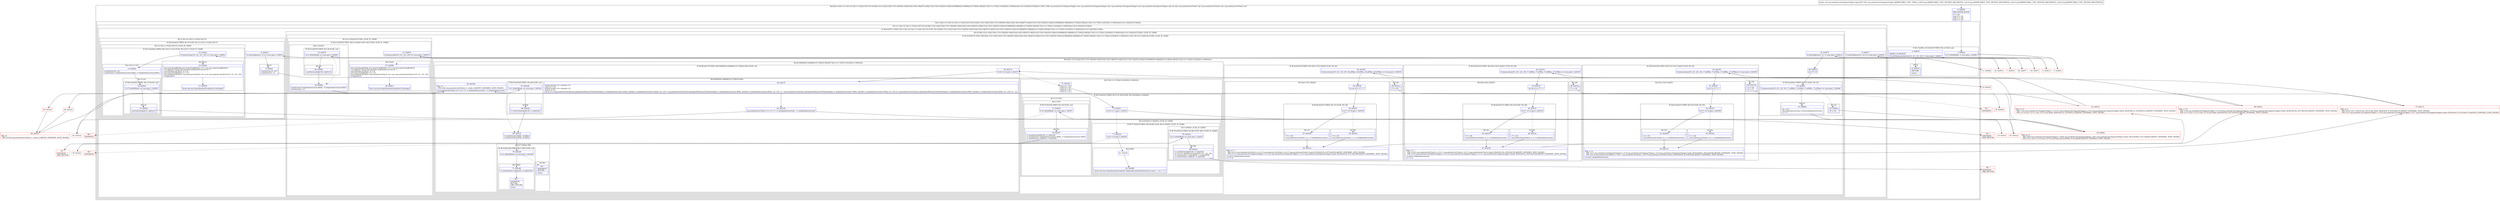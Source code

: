 digraph "CFG fororg.osmdroid.util.SegmentClipper.clip(JJJJ)V" {
subgraph cluster_Region_682907474 {
label = "R(2:0|(2:(1:4)|(1:(1:(1:9)(1:(2:13|(1:(1:15)))(2:16|17)))(1:(6:29|(1:31)(1:32)|(3:35|(1:37)(1:38)|39)(1:40)|(3:43|(1:45)(1:46)|47)(1:48)|(3:51|(1:53)(1:54)|55)(1:56)|(2:(6:59|60|63|(1:68)|69|(2:(2:71|85)|(1:86)))|(2:72|(1:(1:(1:76)))(1:(2:81|82)(1:(1:80)(0))))))(1:(2:(1:24)|25)(2:27|28)))))) | DECL_VAR: org.osmdroid.util.SegmentClipper null, org.osmdroid.util.SegmentClipper null, org.osmdroid.util.SegmentClipper null, org.osmdroid.util.SegmentClipper null, int null, org.osmdroid.util.PointL null, org.osmdroid.util.PointL null, org.osmdroid.util.PointL null\l";
node [shape=record,color=blue];
Node_0 [shape=record,label="{0\:\ 0x0000|MTH_ENTER_BLOCK\l|r7 = r18\llong r5 = r21\llong r3 = r23\llong r1 = r25\l}"];
subgraph cluster_Region_1519191908 {
label = "R(2:(1:4)|(1:(1:(1:9)(1:(2:13|(1:(1:15)))(2:16|17)))(1:(6:29|(1:31)(1:32)|(3:35|(1:37)(1:38)|39)(1:40)|(3:43|(1:45)(1:46)|47)(1:48)|(3:51|(1:53)(1:54)|55)(1:56)|(2:(6:59|60|63|(1:68)|69|(2:(2:71|85)|(1:86)))|(2:72|(1:(1:(1:76)))(1:(2:81|82)(1:(1:80)(0))))))(1:(2:(1:24)|25)(2:27|28)))))";
node [shape=record,color=blue];
subgraph cluster_IfRegion_648793791 {
label = "IF [B:1:0x000a, B:3:0x0010] THEN: R(1:4) ELSE: null";
node [shape=record,color=blue];
Node_1 [shape=record,label="{1\:\ 0x000a|if (r7.mPathMode != true) goto L_0x000c\l}"];
Node_3 [shape=record,label="{3\:\ 0x0010|ADDED_TO_REGION\l|if (isOnTheSameSideOut(r19, r21, r23, r25) != false) goto L_0x0012\l}"];
subgraph cluster_Region_1941097643 {
label = "R(1:4)";
node [shape=record,color=blue];
Node_4 [shape=record,label="{4\:\ 0x0012|RETURN\l|return\l}"];
}
}
subgraph cluster_Region_1114837530 {
label = "R(1:(1:(1:9)(1:(2:13|(1:(1:15)))(2:16|17)))(1:(6:29|(1:31)(1:32)|(3:35|(1:37)(1:38)|39)(1:40)|(3:43|(1:45)(1:46)|47)(1:48)|(3:51|(1:53)(1:54)|55)(1:56)|(2:(6:59|60|63|(1:68)|69|(2:(2:71|85)|(1:86)))|(2:72|(1:(1:(1:76)))(1:(2:81|82)(1:(1:80)(0))))))(1:(2:(1:24)|25)(2:27|28))))";
node [shape=record,color=blue];
subgraph cluster_IfRegion_1895271191 {
label = "IF [B:6:0x0017] THEN: R(1:(1:9)(1:(2:13|(1:(1:15)))(2:16|17))) ELSE: R(1:(6:29|(1:31)(1:32)|(3:35|(1:37)(1:38)|39)(1:40)|(3:43|(1:45)(1:46)|47)(1:48)|(3:51|(1:53)(1:54)|55)(1:56)|(2:(6:59|60|63|(1:68)|69|(2:(2:71|85)|(1:86)))|(2:72|(1:(1:(1:76)))(1:(2:81|82)(1:(1:80)(0))))))(1:(2:(1:24)|25)(2:27|28)))";
node [shape=record,color=blue];
Node_6 [shape=record,label="{6\:\ 0x0017|if (isInClipArea(r19, r21) == true) goto L_0x0019\l}"];
subgraph cluster_Region_139554176 {
label = "R(1:(1:9)(1:(2:13|(1:(1:15)))(2:16|17)))";
node [shape=record,color=blue];
subgraph cluster_IfRegion_549903417 {
label = "IF [B:8:0x001d] THEN: R(1:9) ELSE: R(1:(2:13|(1:(1:15)))(2:16|17))";
node [shape=record,color=blue];
Node_8 [shape=record,label="{8\:\ 0x001d|if (isInClipArea(r3, r1) == true) goto L_0x001f\l}"];
subgraph cluster_Region_380319520 {
label = "R(1:9)";
node [shape=record,color=blue];
Node_9 [shape=record,label="{9\:\ 0x001f|nextVertex(r19, r21)\lnextVertex(r3, r1)\l}"];
}
subgraph cluster_Region_1835216821 {
label = "R(1:(2:13|(1:(1:15)))(2:16|17)) | ELSE_IF_CHAIN\l";
node [shape=record,color=blue];
subgraph cluster_IfRegion_928650177 {
label = "IF [B:12:0x002a] THEN: R(2:13|(1:(1:15))) ELSE: R(2:16|17) | ELSE_IF_CHAIN\l";
node [shape=record,color=blue];
Node_12 [shape=record,label="{12\:\ 0x002a|if (intersection(r19, r21, r23, r25) == true) goto L_0x002c\l}"];
subgraph cluster_Region_2067368206 {
label = "R(2:13|(1:(1:15)))";
node [shape=record,color=blue];
Node_13 [shape=record,label="{13\:\ 0x002c|nextVertex(r19, r21)\lnextVertex(r7.mOptimIntersection.f444x, r7.mOptimIntersection.f445y)\l}"];
subgraph cluster_Region_2022164100 {
label = "R(1:(1:15))";
node [shape=record,color=blue];
subgraph cluster_IfRegion_208490662 {
label = "IF [B:14:0x003c] THEN: R(1:15) ELSE: null";
node [shape=record,color=blue];
Node_14 [shape=record,label="{14\:\ 0x003c|if (r7.mPathMode == true) goto L_0x003e\l}"];
subgraph cluster_Region_481291360 {
label = "R(1:15)";
node [shape=record,color=blue];
Node_15 [shape=record,label="{15\:\ 0x003e|nextVertex(clipX(r3), clipY(r1))\l}"];
}
}
}
}
subgraph cluster_Region_1820134139 {
label = "R(2:16|17)";
node [shape=record,color=blue];
Node_16 [shape=record,label="{16\:\ 0x004a|java.lang.StringBuilder java.lang.StringBuilder r15 = new java.lang.StringBuilder()\lr15.append(\"Cannot find expected mOptimIntersection for \")\lorg.osmdroid.util.RectL r5 = r8\ljava.lang.StringBuilder r3 = r15\lorg.osmdroid.util.RectL org.osmdroid.util.RectL r8 = new org.osmdroid.util.RectL(r19, r21, r23, r25)\lr3.append(r5)\l}"];
Node_17 [shape=record,label="{17\:\ 0x0070|throw new java.lang.RuntimeException(r3.toString())\l}"];
}
}
}
}
}
subgraph cluster_Region_1800314609 {
label = "R(1:(6:29|(1:31)(1:32)|(3:35|(1:37)(1:38)|39)(1:40)|(3:43|(1:45)(1:46)|47)(1:48)|(3:51|(1:53)(1:54)|55)(1:56)|(2:(6:59|60|63|(1:68)|69|(2:(2:71|85)|(1:86)))|(2:72|(1:(1:(1:76)))(1:(2:81|82)(1:(1:80)(0))))))(1:(2:(1:24)|25)(2:27|28))) | ELSE_IF_CHAIN\l";
node [shape=record,color=blue];
subgraph cluster_IfRegion_508301380 {
label = "IF [B:19:0x0075] THEN: R(6:29|(1:31)(1:32)|(3:35|(1:37)(1:38)|39)(1:40)|(3:43|(1:45)(1:46)|47)(1:48)|(3:51|(1:53)(1:54)|55)(1:56)|(2:(6:59|60|63|(1:68)|69|(2:(2:71|85)|(1:86)))|(2:72|(1:(1:(1:76)))(1:(2:81|82)(1:(1:80)(0)))))) ELSE: R(1:(2:(1:24)|25)(2:27|28)) | ELSE_IF_CHAIN\l";
node [shape=record,color=blue];
Node_19 [shape=record,label="{19\:\ 0x0075|if (isInClipArea(r3, r1) != true) goto L_0x00c2\l}"];
subgraph cluster_Region_1201669304 {
label = "R(6:29|(1:31)(1:32)|(3:35|(1:37)(1:38)|39)(1:40)|(3:43|(1:45)(1:46)|47)(1:48)|(3:51|(1:53)(1:54)|55)(1:56)|(2:(6:59|60|63|(1:68)|69|(2:(2:71|85)|(1:86)))|(2:72|(1:(1:(1:76)))(1:(2:81|82)(1:(1:80)(0))))))";
node [shape=record,color=blue];
Node_29 [shape=record,label="{29\:\ 0x00c2|int r17 = 0\l}"];
subgraph cluster_IfRegion_1544035183 {
label = "IF [B:30:0x00dc] THEN: R(1:31) ELSE: R(1:32)";
node [shape=record,color=blue];
Node_30 [shape=record,label="{30\:\ 0x00dc|if (intersection(r19, r21, r23, r25, r7.mXMin, r7.mYMin, r7.mXMin, r7.mYMax) == true) goto L_0x00de\l}"];
subgraph cluster_Region_1000773090 {
label = "R(1:31)";
node [shape=record,color=blue];
Node_31 [shape=record,label="{31\:\ 0x00de|r8 = r18\lr8.mOptimIntersection1.set(r8.mOptimIntersection)\lr17 = 1\l}"];
}
subgraph cluster_Region_1977898973 {
label = "R(1:32)";
node [shape=record,color=blue];
Node_32 [shape=record,label="{32\:\ 0x00ea|r8 = r18\l}"];
}
}
subgraph cluster_IfRegion_452806028 {
label = "IF [B:34:0x0103] THEN: R(3:35|(1:37)(1:38)|39) ELSE: R(1:40)";
node [shape=record,color=blue];
Node_34 [shape=record,label="{34\:\ 0x0103|if (intersection(r19, r21, r23, r25, r8.mXMax, r8.mYMin, r8.mXMax, r8.mYMax) == true) goto L_0x0105\l}"];
subgraph cluster_Region_1514128933 {
label = "R(3:35|(1:37)(1:38)|39)";
node [shape=record,color=blue];
Node_35 [shape=record,label="{35\:\ 0x0105|int int r0 = r17 + 1\l}"];
subgraph cluster_IfRegion_2095367146 {
label = "IF [B:36:0x0107] THEN: R(1:37) ELSE: R(1:38)";
node [shape=record,color=blue];
Node_36 [shape=record,label="{36\:\ 0x0107|if (r17 == 0) goto L_0x0109\l}"];
subgraph cluster_Region_1922748771 {
label = "R(1:37)";
node [shape=record,color=blue];
Node_37 [shape=record,label="{37\:\ 0x0109|r7 = r18\lorg.osmdroid.util.PointL r1 = r7.mOptimIntersection1\l}"];
}
subgraph cluster_Region_1312809233 {
label = "R(1:38)";
node [shape=record,color=blue];
Node_38 [shape=record,label="{38\:\ 0x010e|r7 = r18\lorg.osmdroid.util.PointL r1 = r7.mOptimIntersection2\l}"];
}
}
Node_39 [shape=record,label="{39\:\ 0x0112|PHI: r1 r7 \l  PHI: (r1v13 org.osmdroid.util.PointL) = (r1v14 org.osmdroid.util.PointL), (r1v15 org.osmdroid.util.PointL) binds: [B:38:0x010e, B:37:0x0109] A[DONT_GENERATE, DONT_INLINE]\l  PHI: (r7v13 org.osmdroid.util.SegmentClipper) = (r7v14 org.osmdroid.util.SegmentClipper), (r7v15 org.osmdroid.util.SegmentClipper) binds: [B:38:0x010e, B:37:0x0109] A[DONT_GENERATE, DONT_INLINE]\l|r1.set(r7.mOptimIntersection)\lr17 = r0\l}"];
}
subgraph cluster_Region_589528511 {
label = "R(1:40)";
node [shape=record,color=blue];
Node_40 [shape=record,label="{40\:\ 0x011a|r7 = r18\l}"];
}
}
subgraph cluster_IfRegion_2096352789 {
label = "IF [B:42:0x0133] THEN: R(3:43|(1:45)(1:46)|47) ELSE: R(1:48)";
node [shape=record,color=blue];
Node_42 [shape=record,label="{42\:\ 0x0133|if (intersection(r19, r21, r23, r25, r7.mXMin, r7.mYMin, r7.mXMax, r7.mYMin) == true) goto L_0x0135\l}"];
subgraph cluster_Region_613366976 {
label = "R(3:43|(1:45)(1:46)|47)";
node [shape=record,color=blue];
Node_43 [shape=record,label="{43\:\ 0x0135|int int r0 = r17 + 1\l}"];
subgraph cluster_IfRegion_567318922 {
label = "IF [B:44:0x0137] THEN: R(1:45) ELSE: R(1:46)";
node [shape=record,color=blue];
Node_44 [shape=record,label="{44\:\ 0x0137|if (r17 == 0) goto L_0x0139\l}"];
subgraph cluster_Region_753346590 {
label = "R(1:45)";
node [shape=record,color=blue];
Node_45 [shape=record,label="{45\:\ 0x0139|r7 = r18\lorg.osmdroid.util.PointL r1 = r7.mOptimIntersection1\l}"];
}
subgraph cluster_Region_492922314 {
label = "R(1:46)";
node [shape=record,color=blue];
Node_46 [shape=record,label="{46\:\ 0x013e|r7 = r18\lorg.osmdroid.util.PointL r1 = r7.mOptimIntersection2\l}"];
}
}
Node_47 [shape=record,label="{47\:\ 0x0142|PHI: r1 r7 \l  PHI: (r1v10 org.osmdroid.util.PointL) = (r1v11 org.osmdroid.util.PointL), (r1v12 org.osmdroid.util.PointL) binds: [B:46:0x013e, B:45:0x0139] A[DONT_GENERATE, DONT_INLINE]\l  PHI: (r7v9 org.osmdroid.util.SegmentClipper) = (r7v10 org.osmdroid.util.SegmentClipper), (r7v11 org.osmdroid.util.SegmentClipper) binds: [B:46:0x013e, B:45:0x0139] A[DONT_GENERATE, DONT_INLINE]\l|r1.set(r7.mOptimIntersection)\lr17 = r0\l}"];
}
subgraph cluster_Region_622275154 {
label = "R(1:48)";
node [shape=record,color=blue];
Node_48 [shape=record,label="{48\:\ 0x014a|r7 = r18\l}"];
}
}
subgraph cluster_IfRegion_1666547308 {
label = "IF [B:50:0x0163] THEN: R(3:51|(1:53)(1:54)|55) ELSE: R(1:56)";
node [shape=record,color=blue];
Node_50 [shape=record,label="{50\:\ 0x0163|if (intersection(r19, r21, r23, r25, r7.mXMin, r7.mYMax, r7.mXMax, r7.mYMax) == true) goto L_0x0165\l}"];
subgraph cluster_Region_91913595 {
label = "R(3:51|(1:53)(1:54)|55)";
node [shape=record,color=blue];
Node_51 [shape=record,label="{51\:\ 0x0165|int r0 = r17 + 1\l}"];
subgraph cluster_IfRegion_184345011 {
label = "IF [B:52:0x0167] THEN: R(1:53) ELSE: R(1:54)";
node [shape=record,color=blue];
Node_52 [shape=record,label="{52\:\ 0x0167|if (r17 == 0) goto L_0x0169\l}"];
subgraph cluster_Region_336268250 {
label = "R(1:53)";
node [shape=record,color=blue];
Node_53 [shape=record,label="{53\:\ 0x0169|r1 = r18\lorg.osmdroid.util.PointL r2 = r1.mOptimIntersection1\l}"];
}
subgraph cluster_Region_148043048 {
label = "R(1:54)";
node [shape=record,color=blue];
Node_54 [shape=record,label="{54\:\ 0x016e|r1 = r18\lorg.osmdroid.util.PointL r2 = r1.mOptimIntersection2\l}"];
}
}
Node_55 [shape=record,label="{55\:\ 0x0172|PHI: r1 r2 \l  PHI: (r1v7 org.osmdroid.util.SegmentClipper) = (r1v8 org.osmdroid.util.SegmentClipper), (r1v9 org.osmdroid.util.SegmentClipper) binds: [B:54:0x016e, B:53:0x0169] A[DONT_GENERATE, DONT_INLINE]\l  PHI: (r2v16 org.osmdroid.util.PointL) = (r2v17 org.osmdroid.util.PointL), (r2v18 org.osmdroid.util.PointL) binds: [B:54:0x016e, B:53:0x0169] A[DONT_GENERATE, DONT_INLINE]\l|r2.set(r1.mOptimIntersection)\l}"];
}
subgraph cluster_Region_1348307093 {
label = "R(1:56)";
node [shape=record,color=blue];
Node_56 [shape=record,label="{56\:\ 0x0178|r1 = r18\lr0 = r17\l}"];
}
}
subgraph cluster_Region_2140852746 {
label = "R(2:(6:59|60|63|(1:68)|69|(2:(2:71|85)|(1:86)))|(2:72|(1:(1:(1:76)))(1:(2:81|82)(1:(1:80)(0)))))";
node [shape=record,color=blue];
subgraph cluster_IfRegion_263928144 {
label = "IF [B:58:0x017d] THEN: R(6:59|60|63|(1:68)|69|(2:(2:71|85)|(1:86))) ELSE: null";
node [shape=record,color=blue];
Node_58 [shape=record,label="{58\:\ 0x017d|if (r0 == 2) goto L_0x017f\l}"];
subgraph cluster_Region_1142771544 {
label = "R(6:59|60|63|(1:68)|69|(2:(2:71|85)|(1:86)))";
node [shape=record,color=blue];
Node_59 [shape=record,label="{59\:\ 0x017f|double double r12 = (double) r19\llong r14 = r21\ldouble double r10 = (double) r14\llong r6 = r14\lint int r0 = (org.osmdroid.util.Distance.getSquaredDistanceToPoint((double) r1.mOptimIntersection1.f444x, (double) r1.mOptimIntersection1.f445y, r12, r10) \> org.osmdroid.util.Distance.getSquaredDistanceToPoint((double) r1.mOptimIntersection2.f444x, (double) r1.mOptimIntersection2.f445y, r12, r10) ? 1 : (org.osmdroid.util.Distance.getSquaredDistanceToPoint((double) r1.mOptimIntersection1.f444x, (double) r1.mOptimIntersection1.f445y, r12, r10) == org.osmdroid.util.Distance.getSquaredDistanceToPoint((double) r1.mOptimIntersection2.f444x, (double) r1.mOptimIntersection2.f445y, r12, r10) ? 0 : \-1))\l}"];
Node_60 [shape=record,label="{60\:\ 0x01a9|org.osmdroid.util.PointL r4 = r0 \< 0 ? r1.mOptimIntersection1 : r1.mOptimIntersection2\l}"];
Node_63 [shape=record,label="{63\:\ 0x01b0|PHI: r4 \l  PHI: (r4v6 org.osmdroid.util.PointL) =  binds: [] A[DONT_GENERATE, DONT_INLINE]\l|org.osmdroid.util.PointL r0 = r0 \< 0 ? r1.mOptimIntersection2 : r1.mOptimIntersection1\l}"];
subgraph cluster_IfRegion_1834671572 {
label = "IF [B:67:0x01b9] THEN: R(1:68) ELSE: null";
node [shape=record,color=blue];
Node_67 [shape=record,label="{67\:\ 0x01b9|if (r1.mPathMode == true) goto L_0x01bb\l}"];
subgraph cluster_Region_1430506300 {
label = "R(1:68)";
node [shape=record,color=blue];
Node_68 [shape=record,label="{68\:\ 0x01bb|r1.nextVertex(clipX(r19), r1.clipY(r6))\l}"];
}
}
Node_69 [shape=record,label="{69\:\ 0x01c6|r1.nextVertex(r4.f444x, r4.f445y)\lr1.nextVertex(r0.f444x, r0.f445y)\l}"];
subgraph cluster_Region_632580109 {
label = "R(2:(2:71|85)|(1:86))";
node [shape=record,color=blue];
subgraph cluster_IfRegion_211280947 {
label = "IF [B:70:0x01d6] THEN: R(2:71|85) ELSE: null";
node [shape=record,color=blue];
Node_70 [shape=record,label="{70\:\ 0x01d6|if (r1.mPathMode == true) goto L_0x01d8\l}"];
subgraph cluster_Region_1513106760 {
label = "R(2:71|85)";
node [shape=record,color=blue];
Node_71 [shape=record,label="{71\:\ 0x01d8|r1.nextVertex(r1.clipX(r23), r1.clipY(r25))\l}"];
Node_85 [shape=record,label="{85\:\ ?|SYNTHETIC\lRETURN\lORIG_RETURN\l|return\l}"];
}
}
subgraph cluster_Region_1631584167 {
label = "R(1:86)";
node [shape=record,color=blue];
Node_86 [shape=record,label="{86\:\ ?|SYNTHETIC\lRETURN\l|return\l}"];
}
}
}
}
subgraph cluster_Region_47342500 {
label = "R(2:72|(1:(1:(1:76)))(1:(2:81|82)(1:(1:80)(0))))";
node [shape=record,color=blue];
Node_72 [shape=record,label="{72\:\ 0x01e8|long r2 = r19\llong r4 = r23\llong r6 = r21\llong r8 = r25\l}"];
subgraph cluster_IfRegion_1733101453 {
label = "IF [B:73:0x01f1] THEN: R(1:(1:(1:76))) ELSE: R(1:(2:81|82)(1:(1:80)(0)))";
node [shape=record,color=blue];
Node_73 [shape=record,label="{73\:\ 0x01f1|if (r0 == 1) goto L_0x01f3\l}"];
subgraph cluster_Region_1414058283 {
label = "R(1:(1:(1:76)))";
node [shape=record,color=blue];
subgraph cluster_Region_256502919 {
label = "R(1:(1:76))";
node [shape=record,color=blue];
subgraph cluster_IfRegion_286648334 {
label = "IF [B:75:0x01f5] THEN: R(1:76) ELSE: null";
node [shape=record,color=blue];
Node_75 [shape=record,label="{75\:\ 0x01f5|if (r1.mPathMode == true) goto L_0x01f7\l}"];
subgraph cluster_Region_392174648 {
label = "R(1:76)";
node [shape=record,color=blue];
Node_76 [shape=record,label="{76\:\ 0x01f7|r1.nextVertex(clipX(r19), r1.clipY(r6))\lr1.nextVertex(r1.mOptimIntersection1.f444x, r1.mOptimIntersection1.f445y)\lr1.nextVertex(r1.clipX(r4), r1.clipY(r8))\l}"];
}
}
}
}
subgraph cluster_Region_518776014 {
label = "R(1:(2:81|82)(1:(1:80)(0))) | ELSE_IF_CHAIN\l";
node [shape=record,color=blue];
subgraph cluster_IfRegion_205041585 {
label = "IF [B:77:0x0219] THEN: R(2:81|82) ELSE: R(1:(1:80)(0)) | ELSE_IF_CHAIN\l";
node [shape=record,color=blue];
Node_77 [shape=record,label="{77\:\ 0x0219|if (r0 != 0) goto L_0x0245\l}"];
subgraph cluster_Region_1280661349 {
label = "R(2:81|82)";
node [shape=record,color=blue];
Node_81 [shape=record,label="{81\:\ 0x0245}"];
Node_82 [shape=record,label="{82\:\ 0x0260|throw new java.lang.RuntimeException(\"Impossible mOptimIntersection count (\" + r0 + \")\")\l}"];
}
subgraph cluster_Region_1916703609 {
label = "R(1:(1:80)(0)) | ELSE_IF_CHAIN\l";
node [shape=record,color=blue];
subgraph cluster_IfRegion_867353700 {
label = "IF [B:79:0x021d] THEN: R(1:80) ELSE: R(0) | ELSE_IF_CHAIN\l";
node [shape=record,color=blue];
Node_79 [shape=record,label="{79\:\ 0x021d|if (r1.mPathMode == true) goto L_0x021f\l}"];
subgraph cluster_Region_142921801 {
label = "R(1:80)";
node [shape=record,color=blue];
Node_80 [shape=record,label="{80\:\ 0x021f|r1.nextVertex(clipX(r19), r1.clipY(r6))\lint int r0 = getClosestCorner(r19, r21, r23, r25)\lr1.nextVertex(r1.cornerX[r0], r1.cornerY[r0])\lr1.nextVertex(r1.clipX(r4), r1.clipY(r8))\l}"];
}
subgraph cluster_Region_2050924676 {
label = "R(0)";
node [shape=record,color=blue];
}
}
}
}
}
}
}
}
}
subgraph cluster_Region_473312985 {
label = "R(1:(2:(1:24)|25)(2:27|28)) | ELSE_IF_CHAIN\l";
node [shape=record,color=blue];
subgraph cluster_IfRegion_437638013 {
label = "IF [B:21:0x007b] THEN: R(2:(1:24)|25) ELSE: R(2:27|28) | ELSE_IF_CHAIN\l";
node [shape=record,color=blue];
Node_21 [shape=record,label="{21\:\ 0x007b|if (intersection(r19, r21, r23, r25) == true) goto L_0x007d\l}"];
subgraph cluster_Region_142418080 {
label = "R(2:(1:24)|25)";
node [shape=record,color=blue];
subgraph cluster_IfRegion_1059173823 {
label = "IF [B:23:0x007f] THEN: R(1:24) ELSE: null";
node [shape=record,color=blue];
Node_23 [shape=record,label="{23\:\ 0x007f|if (r7.mPathMode == true) goto L_0x0081\l}"];
subgraph cluster_Region_30438975 {
label = "R(1:24)";
node [shape=record,color=blue];
Node_24 [shape=record,label="{24\:\ 0x0081|nextVertex(clipX(r19), clipY(r5))\l}"];
}
}
Node_25 [shape=record,label="{25\:\ 0x008c|nextVertex(r7.mOptimIntersection.f444x, r7.mOptimIntersection.f445y)\lnextVertex(r3, r1)\l}"];
}
subgraph cluster_Region_1121291376 {
label = "R(2:27|28)";
node [shape=record,color=blue];
Node_27 [shape=record,label="{27\:\ 0x009b|java.lang.StringBuilder java.lang.StringBuilder r15 = new java.lang.StringBuilder()\lr15.append(\"Cannot find expected mOptimIntersection for \")\lorg.osmdroid.util.RectL r5 = r8\ljava.lang.StringBuilder r3 = r15\lorg.osmdroid.util.RectL org.osmdroid.util.RectL r8 = new org.osmdroid.util.RectL(r19, r21, r23, r25)\lr3.append(r5)\l}"];
Node_28 [shape=record,label="{28\:\ 0x00c1|throw new java.lang.RuntimeException(r3.toString())\l}"];
}
}
}
}
}
}
}
}
}
Node_2 [shape=record,color=red,label="{2\:\ 0x000c}"];
Node_5 [shape=record,color=red,label="{5\:\ 0x0013}"];
Node_7 [shape=record,color=red,label="{7\:\ 0x0019}"];
Node_10 [shape=record,color=red,label="{10\:\ 0x0025}"];
Node_11 [shape=record,color=red,label="{11\:\ 0x0026}"];
Node_18 [shape=record,color=red,label="{18\:\ 0x0071}"];
Node_20 [shape=record,color=red,label="{20\:\ 0x0077}"];
Node_22 [shape=record,color=red,label="{22\:\ 0x007d}"];
Node_26 [shape=record,color=red,label="{26\:\ 0x009a}"];
Node_33 [shape=record,color=red,label="{33\:\ 0x00ec|PHI: r8 r17 \l  PHI: (r8v0 org.osmdroid.util.SegmentClipper) = (r8v6 org.osmdroid.util.SegmentClipper), (r8v7 org.osmdroid.util.SegmentClipper) binds: [B:32:0x00ea, B:31:0x00de] A[DONT_GENERATE, DONT_INLINE]\l  PHI: (r17v1 int) = (r17v0 int), (r17v6 int) binds: [B:32:0x00ea, B:31:0x00de] A[DONT_GENERATE, DONT_INLINE]\l}"];
Node_41 [shape=record,color=red,label="{41\:\ 0x011c|PHI: r7 r17 \l  PHI: (r7v4 org.osmdroid.util.SegmentClipper) = (r7v12 org.osmdroid.util.SegmentClipper), (r7v13 org.osmdroid.util.SegmentClipper) binds: [B:40:0x011a, B:39:0x0112] A[DONT_GENERATE, DONT_INLINE]\l  PHI: (r17v2 int) = (r17v1 int), (r17v5 int) binds: [B:40:0x011a, B:39:0x0112] A[DONT_GENERATE, DONT_INLINE]\l}"];
Node_49 [shape=record,color=red,label="{49\:\ 0x014c|PHI: r7 r17 \l  PHI: (r7v6 org.osmdroid.util.SegmentClipper) = (r7v8 org.osmdroid.util.SegmentClipper), (r7v9 org.osmdroid.util.SegmentClipper) binds: [B:48:0x014a, B:47:0x0142] A[DONT_GENERATE, DONT_INLINE]\l  PHI: (r17v3 int) = (r17v2 int), (r17v4 int) binds: [B:48:0x014a, B:47:0x0142] A[DONT_GENERATE, DONT_INLINE]\l}"];
Node_57 [shape=record,color=red,label="{57\:\ 0x017c|PHI: r0 r1 \l  PHI: (r0v15 int) = (r0v32 int), (r0v33 int) binds: [B:56:0x0178, B:55:0x0172] A[DONT_GENERATE, DONT_INLINE]\l  PHI: (r1v5 org.osmdroid.util.SegmentClipper) = (r1v6 org.osmdroid.util.SegmentClipper), (r1v7 org.osmdroid.util.SegmentClipper) binds: [B:56:0x0178, B:55:0x0172] A[DONT_GENERATE, DONT_INLINE]\l}"];
Node_61 [shape=record,color=red,label="{61\:\ 0x01ab}"];
Node_62 [shape=record,color=red,label="{62\:\ 0x01ae}"];
Node_64 [shape=record,color=red,label="{64\:\ 0x01b2}"];
Node_65 [shape=record,color=red,label="{65\:\ 0x01b5}"];
Node_66 [shape=record,color=red,label="{66\:\ 0x01b7|PHI: r0 \l  PHI: (r0v28 org.osmdroid.util.PointL) =  binds: [] A[DONT_GENERATE, DONT_INLINE]\l}"];
Node_74 [shape=record,color=red,label="{74\:\ 0x01f3}"];
Node_78 [shape=record,color=red,label="{78\:\ 0x021b}"];
Node_83 [shape=record,color=red,label="{83\:\ ?|SYNTHETIC\lORIG_RETURN\l}"];
Node_84 [shape=record,color=red,label="{84\:\ ?|SYNTHETIC\l}"];
Node_87 [shape=record,color=red,label="{87\:\ ?|SYNTHETIC\lORIG_RETURN\l}"];
Node_88 [shape=record,color=red,label="{88\:\ ?|SYNTHETIC\l}"];
Node_89 [shape=record,color=red,label="{89\:\ ?|SYNTHETIC\lORIG_RETURN\l}"];
Node_90 [shape=record,color=red,label="{90\:\ ?|SYNTHETIC\l}"];
MethodNode[shape=record,label="{public void org.osmdroid.util.SegmentClipper.clip((r18v0 'this' org.osmdroid.util.SegmentClipper A[IMMUTABLE_TYPE, THIS]), (r19v0 long A[IMMUTABLE_TYPE, METHOD_ARGUMENT]), (r21v0 long A[IMMUTABLE_TYPE, METHOD_ARGUMENT]), (r23v0 long A[IMMUTABLE_TYPE, METHOD_ARGUMENT]), (r25v0 long A[IMMUTABLE_TYPE, METHOD_ARGUMENT])) }"];
MethodNode -> Node_0;
Node_0 -> Node_1;
Node_1 -> Node_2;
Node_1 -> Node_5[style=dashed];
Node_3 -> Node_4;
Node_3 -> Node_5[style=dashed];
Node_6 -> Node_7;
Node_6 -> Node_18[style=dashed];
Node_8 -> Node_9;
Node_8 -> Node_11[style=dashed];
Node_9 -> Node_10;
Node_12 -> Node_13;
Node_12 -> Node_16[style=dashed];
Node_13 -> Node_14;
Node_14 -> Node_15;
Node_14 -> Node_84[style=dashed];
Node_15 -> Node_83;
Node_16 -> Node_17;
Node_19 -> Node_20[style=dashed];
Node_19 -> Node_29;
Node_29 -> Node_30;
Node_30 -> Node_31;
Node_30 -> Node_32[style=dashed];
Node_31 -> Node_33;
Node_32 -> Node_33;
Node_34 -> Node_35;
Node_34 -> Node_40[style=dashed];
Node_35 -> Node_36;
Node_36 -> Node_37;
Node_36 -> Node_38[style=dashed];
Node_37 -> Node_39;
Node_38 -> Node_39;
Node_39 -> Node_41;
Node_40 -> Node_41;
Node_42 -> Node_43;
Node_42 -> Node_48[style=dashed];
Node_43 -> Node_44;
Node_44 -> Node_45;
Node_44 -> Node_46[style=dashed];
Node_45 -> Node_47;
Node_46 -> Node_47;
Node_47 -> Node_49;
Node_48 -> Node_49;
Node_50 -> Node_51;
Node_50 -> Node_56[style=dashed];
Node_51 -> Node_52;
Node_52 -> Node_53;
Node_52 -> Node_54[style=dashed];
Node_53 -> Node_55;
Node_54 -> Node_55;
Node_55 -> Node_57;
Node_56 -> Node_57;
Node_58 -> Node_59;
Node_58 -> Node_72[style=dashed];
Node_59 -> Node_60;
Node_60 -> Node_61;
Node_60 -> Node_62;
Node_63 -> Node_64;
Node_63 -> Node_65;
Node_67 -> Node_68;
Node_67 -> Node_69[style=dashed];
Node_68 -> Node_69;
Node_69 -> Node_70;
Node_70 -> Node_71;
Node_70 -> Node_86[style=dashed];
Node_71 -> Node_85;
Node_72 -> Node_73;
Node_73 -> Node_74;
Node_73 -> Node_77[style=dashed];
Node_75 -> Node_76;
Node_75 -> Node_88[style=dashed];
Node_76 -> Node_87;
Node_77 -> Node_78[style=dashed];
Node_77 -> Node_81;
Node_81 -> Node_82;
Node_79 -> Node_80;
Node_79 -> Node_90[style=dashed];
Node_80 -> Node_89;
Node_21 -> Node_22;
Node_21 -> Node_27[style=dashed];
Node_23 -> Node_24;
Node_23 -> Node_25[style=dashed];
Node_24 -> Node_25;
Node_25 -> Node_26;
Node_27 -> Node_28;
Node_2 -> Node_3;
Node_5 -> Node_6;
Node_7 -> Node_8;
Node_11 -> Node_12;
Node_18 -> Node_19;
Node_20 -> Node_21;
Node_22 -> Node_23;
Node_33 -> Node_34;
Node_41 -> Node_42;
Node_49 -> Node_50;
Node_57 -> Node_58;
Node_61 -> Node_63;
Node_62 -> Node_63;
Node_64 -> Node_66;
Node_65 -> Node_66;
Node_66 -> Node_67;
Node_74 -> Node_75;
Node_78 -> Node_79;
}

